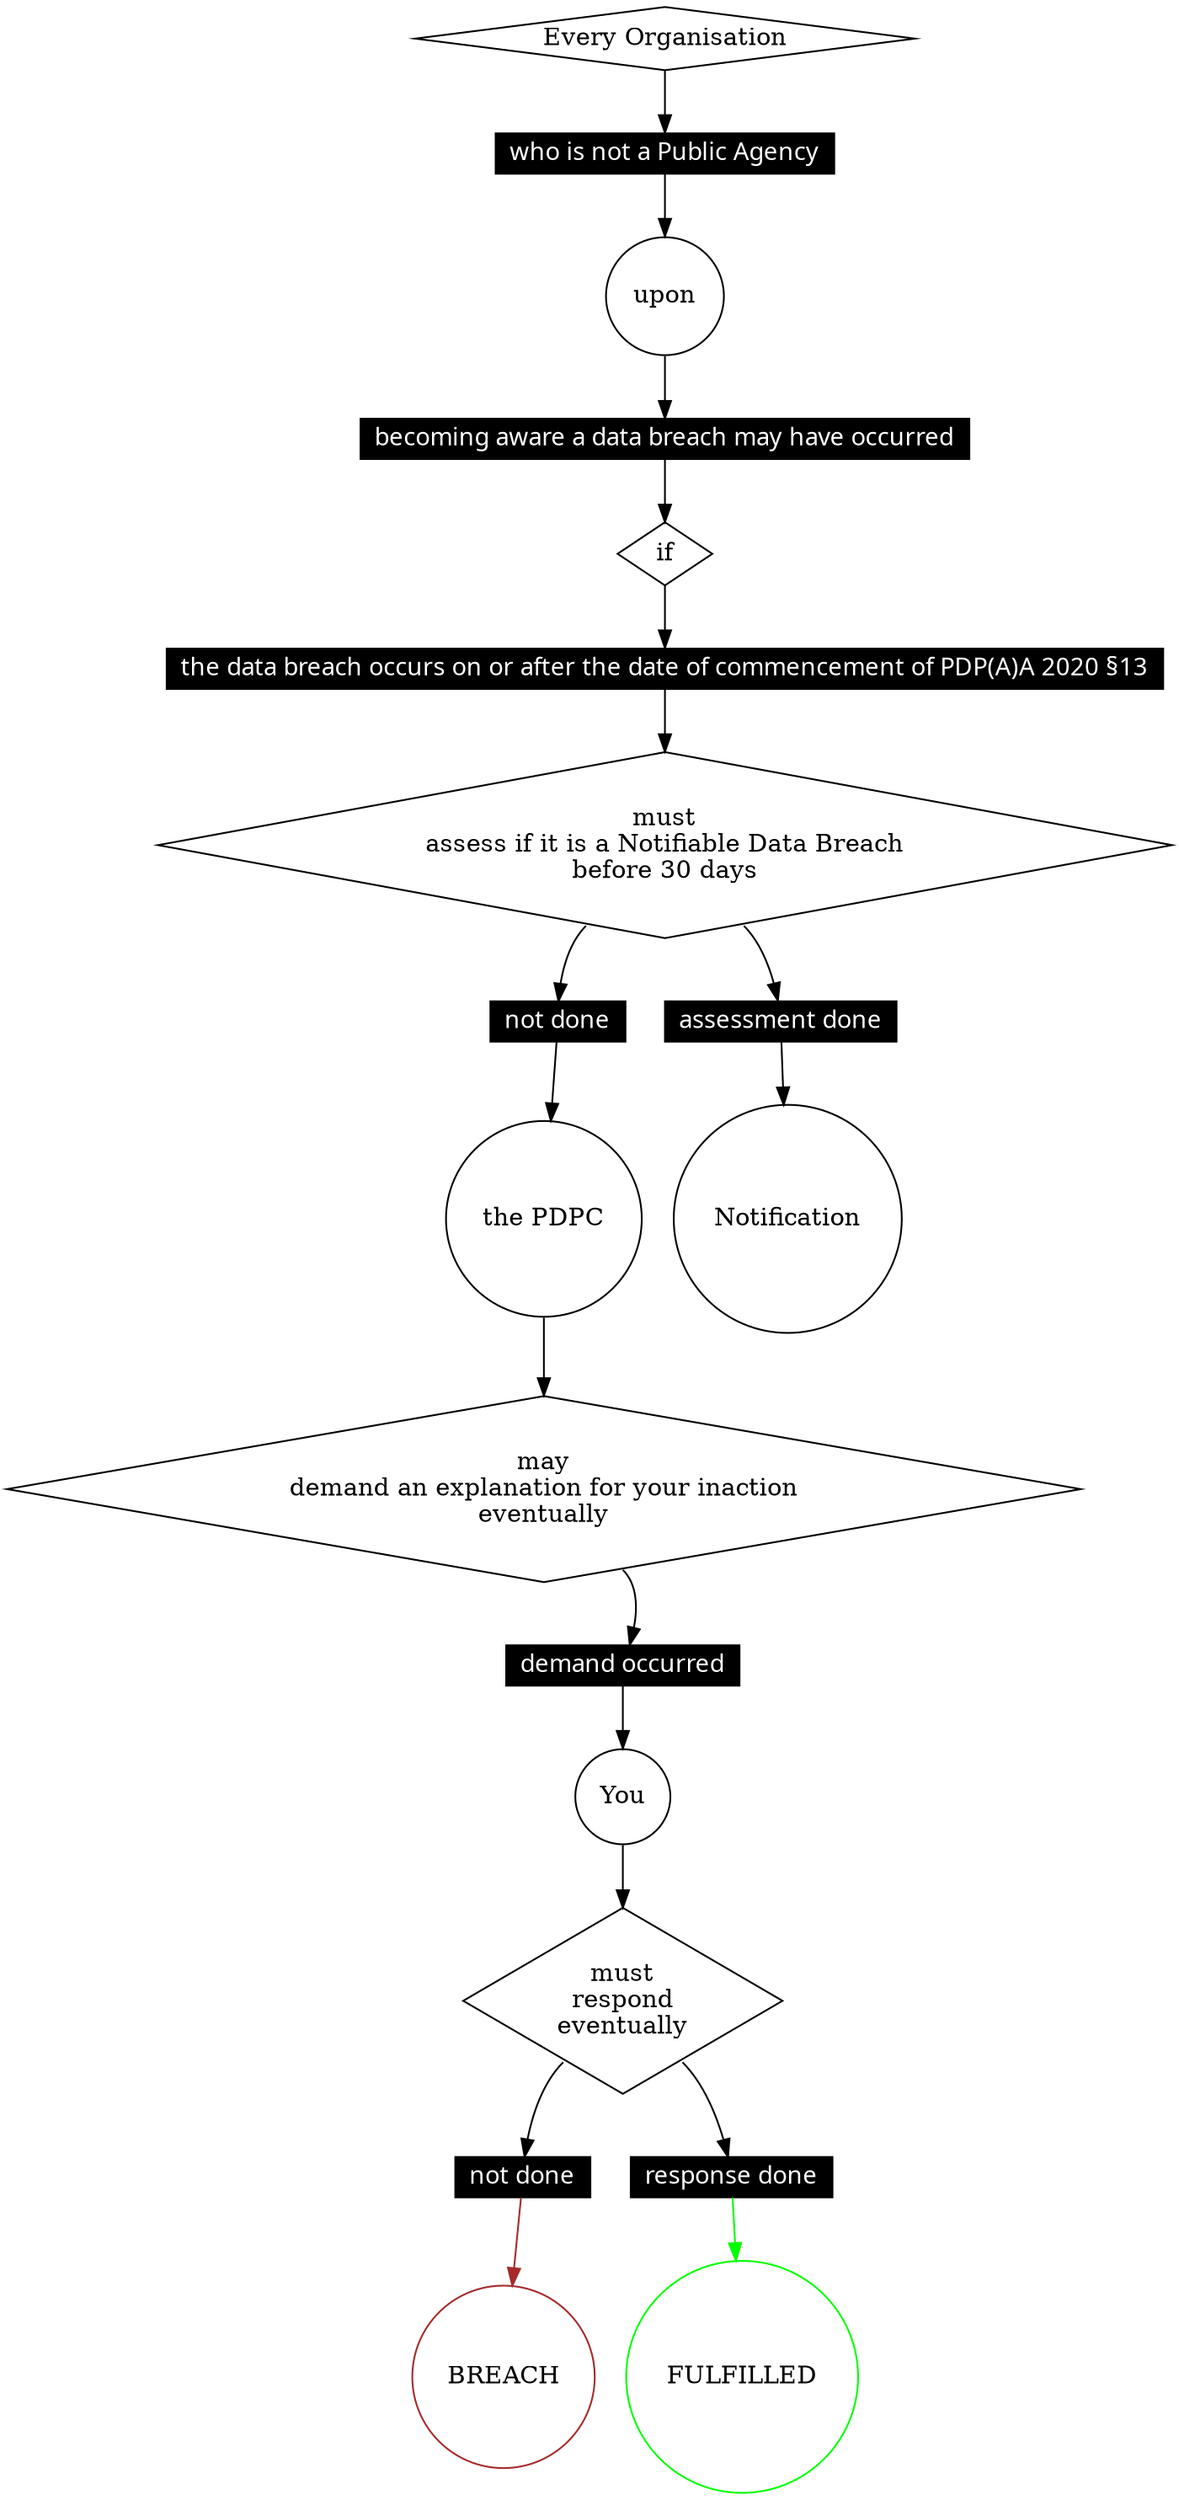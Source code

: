 digraph {
    graph [compound=true];
    subgraph places {
        node [shape=circle];
        0 [label=BREACH,color=brown];
        1 [label=FULFILLED,color=green];
        2 [label="Every Organisation"
          ,shape=diamond];
        4 [label=upon];
        6 [label=if,shape=diamond];
        8 [label="must\nassess if it is a Notifiable Data Breach\nbefore 30 days"
          ,shape=diamond];
        11 [label=Notification];
        12 [label="the PDPC"];
        13 [label="may\ndemand an explanation for your inaction\neventually"
           ,shape=diamond];
        16 [label=You];
        17 [label="must\nrespond\neventually"
           ,shape=diamond];
    }
    subgraph transitions {
        node [shape=box
             ,height=0.2
             ,style=filled
             ,fillcolor=black
             ,fontcolor=white
             ,fontname=Monaco];
        3 [label="who is not a Public Agency"];
        5 [label="becoming aware a data breach may have occurred"];
        7 [label="the data breach occurs on or after the date of commencement of PDP(A)A 2020 §13"];
        9 [label="assessment done"];
        10 [label="not done"];
        14 [label="demand occurred"];
        18 [label="response done"];
        19 [label="not done"];
    }
    2 -> 3;
    3 -> 4;
    4 -> 5;
    5 -> 6;
    6 -> 7;
    7 -> 8;
    8 -> 9 [tailport=se
           ,comment="southeast for positive"];
    8 -> 10 [tailport=sw
            ,comment="southwest for negative"];
    9 -> 11;
    10 -> 12;
    12 -> 13;
    13 -> 14 [tailport=se
             ,comment="southeast for positive"];
    14 -> 16;
    16 -> 17;
    17 -> 18 [tailport=se
             ,comment="southeast for positive"];
    17 -> 19 [tailport=sw
             ,comment="southwest for negative"];
    18 -> 1 [color=green];
    19 -> 0 [color=brown
            ,comment="onoes, go to breach"];
}

